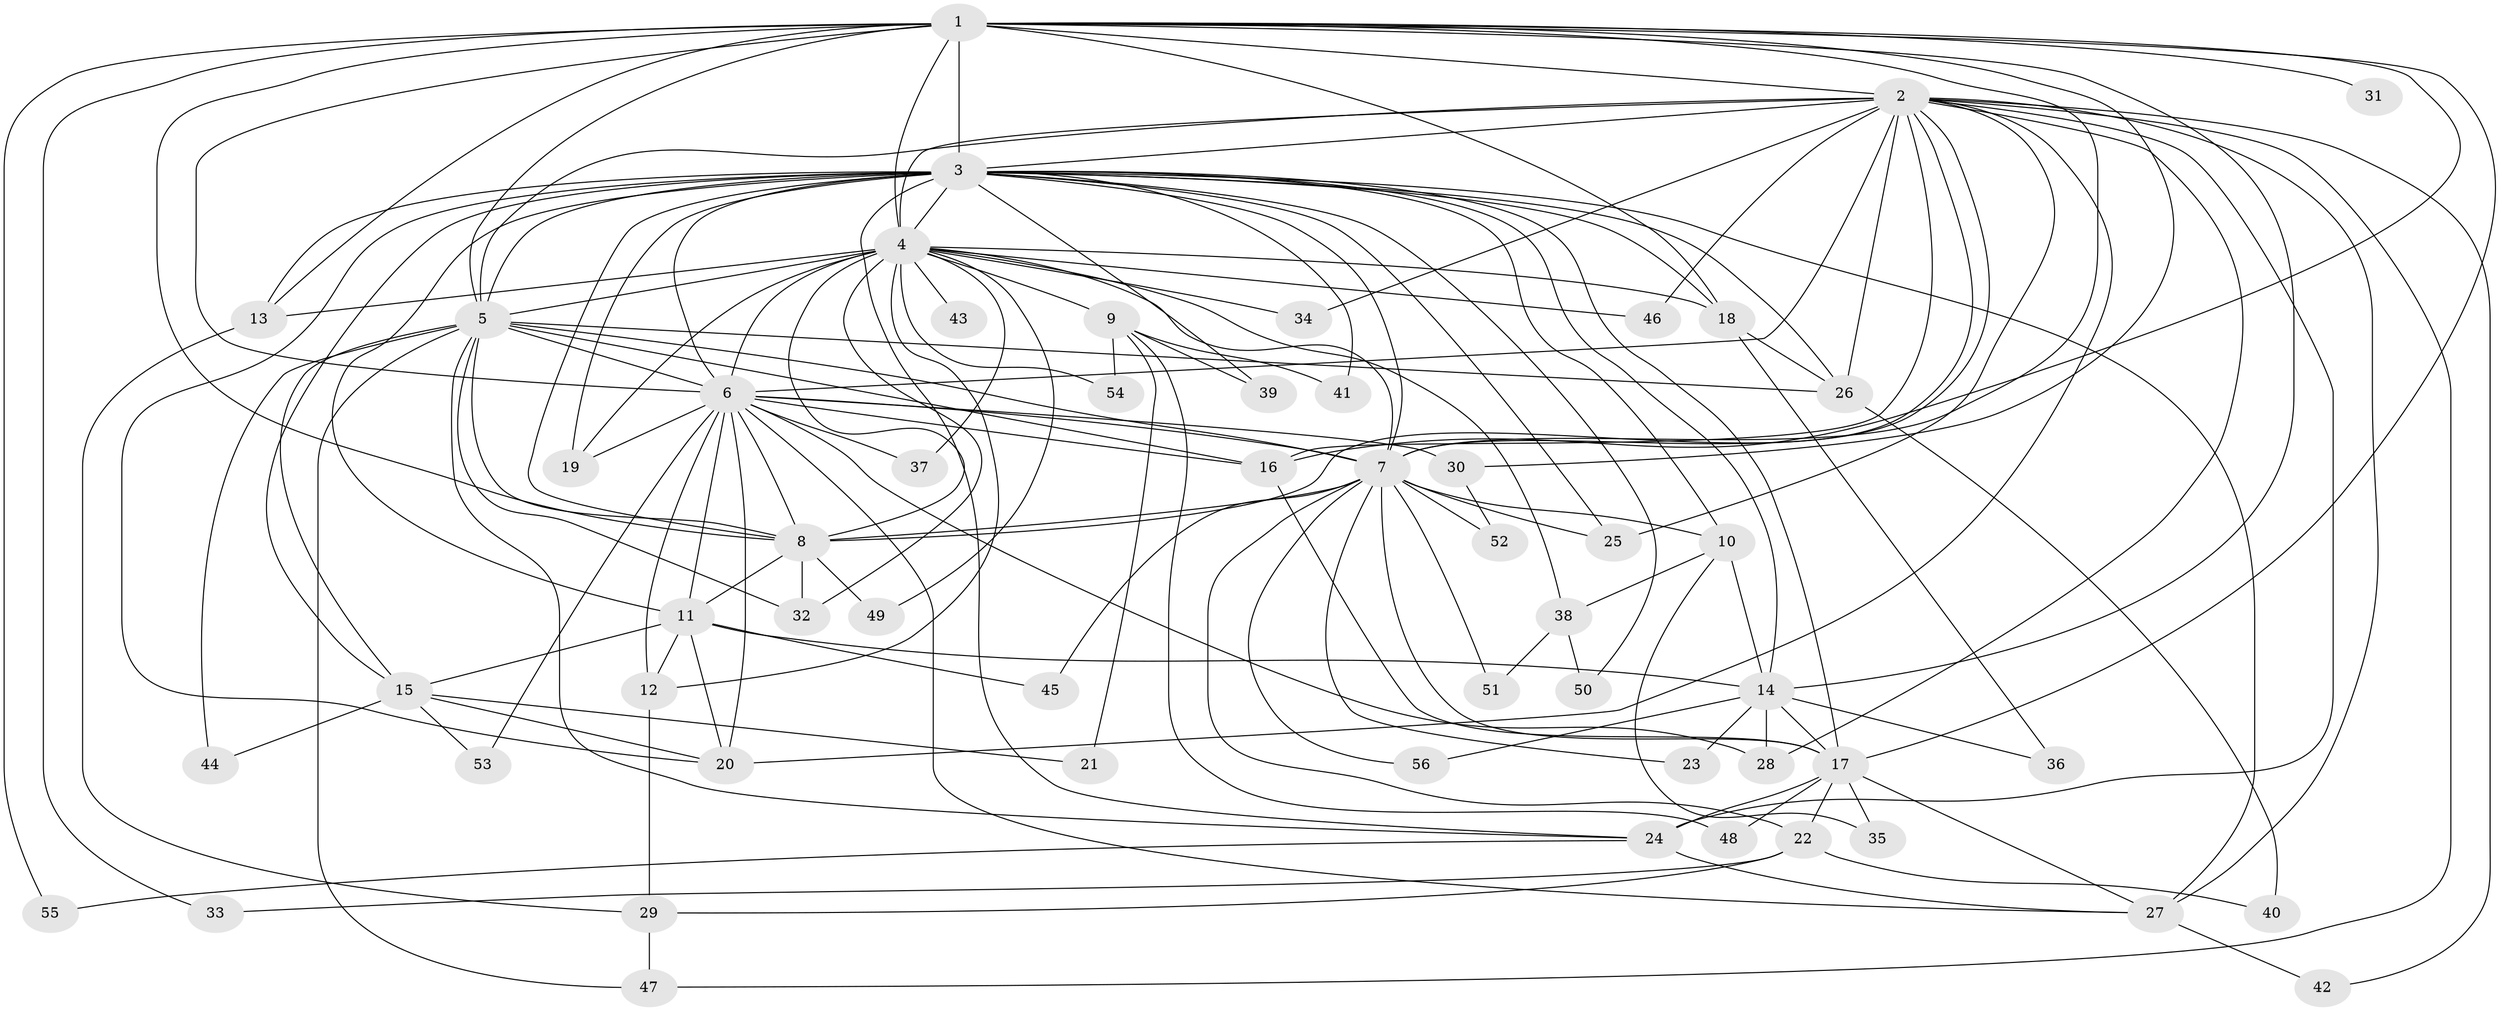 // original degree distribution, {22: 0.008928571428571428, 25: 0.008928571428571428, 28: 0.008928571428571428, 26: 0.008928571428571428, 18: 0.008928571428571428, 17: 0.008928571428571428, 14: 0.008928571428571428, 20: 0.008928571428571428, 19: 0.008928571428571428, 16: 0.008928571428571428, 6: 0.026785714285714284, 7: 0.017857142857142856, 5: 0.03571428571428571, 3: 0.16071428571428573, 4: 0.10714285714285714, 8: 0.008928571428571428, 2: 0.5446428571428571, 9: 0.008928571428571428}
// Generated by graph-tools (version 1.1) at 2025/35/03/09/25 02:35:15]
// undirected, 56 vertices, 149 edges
graph export_dot {
graph [start="1"]
  node [color=gray90,style=filled];
  1;
  2;
  3;
  4;
  5;
  6;
  7;
  8;
  9;
  10;
  11;
  12;
  13;
  14;
  15;
  16;
  17;
  18;
  19;
  20;
  21;
  22;
  23;
  24;
  25;
  26;
  27;
  28;
  29;
  30;
  31;
  32;
  33;
  34;
  35;
  36;
  37;
  38;
  39;
  40;
  41;
  42;
  43;
  44;
  45;
  46;
  47;
  48;
  49;
  50;
  51;
  52;
  53;
  54;
  55;
  56;
  1 -- 2 [weight=1.0];
  1 -- 3 [weight=2.0];
  1 -- 4 [weight=1.0];
  1 -- 5 [weight=1.0];
  1 -- 6 [weight=2.0];
  1 -- 7 [weight=1.0];
  1 -- 8 [weight=2.0];
  1 -- 13 [weight=1.0];
  1 -- 14 [weight=2.0];
  1 -- 16 [weight=1.0];
  1 -- 17 [weight=1.0];
  1 -- 18 [weight=2.0];
  1 -- 30 [weight=1.0];
  1 -- 31 [weight=1.0];
  1 -- 33 [weight=1.0];
  1 -- 55 [weight=1.0];
  2 -- 3 [weight=4.0];
  2 -- 4 [weight=1.0];
  2 -- 5 [weight=1.0];
  2 -- 6 [weight=3.0];
  2 -- 7 [weight=1.0];
  2 -- 8 [weight=1.0];
  2 -- 16 [weight=1.0];
  2 -- 20 [weight=1.0];
  2 -- 24 [weight=4.0];
  2 -- 25 [weight=1.0];
  2 -- 26 [weight=1.0];
  2 -- 27 [weight=1.0];
  2 -- 28 [weight=1.0];
  2 -- 34 [weight=1.0];
  2 -- 42 [weight=1.0];
  2 -- 46 [weight=1.0];
  2 -- 47 [weight=1.0];
  3 -- 4 [weight=2.0];
  3 -- 5 [weight=3.0];
  3 -- 6 [weight=5.0];
  3 -- 7 [weight=2.0];
  3 -- 8 [weight=2.0];
  3 -- 10 [weight=1.0];
  3 -- 11 [weight=1.0];
  3 -- 13 [weight=1.0];
  3 -- 14 [weight=2.0];
  3 -- 15 [weight=2.0];
  3 -- 17 [weight=1.0];
  3 -- 18 [weight=1.0];
  3 -- 19 [weight=1.0];
  3 -- 20 [weight=1.0];
  3 -- 24 [weight=1.0];
  3 -- 25 [weight=1.0];
  3 -- 26 [weight=1.0];
  3 -- 27 [weight=1.0];
  3 -- 39 [weight=1.0];
  3 -- 41 [weight=1.0];
  3 -- 50 [weight=1.0];
  4 -- 5 [weight=1.0];
  4 -- 6 [weight=2.0];
  4 -- 7 [weight=1.0];
  4 -- 8 [weight=2.0];
  4 -- 9 [weight=1.0];
  4 -- 12 [weight=1.0];
  4 -- 13 [weight=1.0];
  4 -- 18 [weight=1.0];
  4 -- 19 [weight=2.0];
  4 -- 32 [weight=1.0];
  4 -- 34 [weight=1.0];
  4 -- 37 [weight=1.0];
  4 -- 38 [weight=1.0];
  4 -- 43 [weight=1.0];
  4 -- 46 [weight=1.0];
  4 -- 49 [weight=1.0];
  4 -- 54 [weight=1.0];
  5 -- 6 [weight=2.0];
  5 -- 7 [weight=1.0];
  5 -- 8 [weight=2.0];
  5 -- 15 [weight=1.0];
  5 -- 16 [weight=1.0];
  5 -- 24 [weight=1.0];
  5 -- 26 [weight=1.0];
  5 -- 32 [weight=1.0];
  5 -- 44 [weight=1.0];
  5 -- 47 [weight=1.0];
  6 -- 7 [weight=2.0];
  6 -- 8 [weight=2.0];
  6 -- 11 [weight=1.0];
  6 -- 12 [weight=1.0];
  6 -- 16 [weight=4.0];
  6 -- 19 [weight=2.0];
  6 -- 20 [weight=2.0];
  6 -- 27 [weight=1.0];
  6 -- 28 [weight=2.0];
  6 -- 30 [weight=2.0];
  6 -- 37 [weight=1.0];
  6 -- 53 [weight=1.0];
  7 -- 8 [weight=2.0];
  7 -- 10 [weight=1.0];
  7 -- 17 [weight=1.0];
  7 -- 22 [weight=1.0];
  7 -- 23 [weight=1.0];
  7 -- 25 [weight=1.0];
  7 -- 45 [weight=1.0];
  7 -- 51 [weight=1.0];
  7 -- 52 [weight=1.0];
  7 -- 56 [weight=1.0];
  8 -- 11 [weight=1.0];
  8 -- 32 [weight=1.0];
  8 -- 49 [weight=1.0];
  9 -- 21 [weight=1.0];
  9 -- 39 [weight=1.0];
  9 -- 41 [weight=1.0];
  9 -- 48 [weight=1.0];
  9 -- 54 [weight=1.0];
  10 -- 14 [weight=1.0];
  10 -- 35 [weight=1.0];
  10 -- 38 [weight=1.0];
  11 -- 12 [weight=1.0];
  11 -- 14 [weight=1.0];
  11 -- 15 [weight=1.0];
  11 -- 20 [weight=1.0];
  11 -- 45 [weight=1.0];
  12 -- 29 [weight=1.0];
  13 -- 29 [weight=1.0];
  14 -- 17 [weight=1.0];
  14 -- 23 [weight=1.0];
  14 -- 28 [weight=1.0];
  14 -- 36 [weight=1.0];
  14 -- 56 [weight=1.0];
  15 -- 20 [weight=1.0];
  15 -- 21 [weight=1.0];
  15 -- 44 [weight=1.0];
  15 -- 53 [weight=1.0];
  16 -- 17 [weight=1.0];
  17 -- 22 [weight=1.0];
  17 -- 24 [weight=1.0];
  17 -- 27 [weight=1.0];
  17 -- 35 [weight=1.0];
  17 -- 48 [weight=1.0];
  18 -- 26 [weight=1.0];
  18 -- 36 [weight=1.0];
  22 -- 29 [weight=1.0];
  22 -- 33 [weight=1.0];
  22 -- 40 [weight=1.0];
  24 -- 27 [weight=1.0];
  24 -- 55 [weight=1.0];
  26 -- 40 [weight=1.0];
  27 -- 42 [weight=1.0];
  29 -- 47 [weight=1.0];
  30 -- 52 [weight=1.0];
  38 -- 50 [weight=1.0];
  38 -- 51 [weight=1.0];
}

